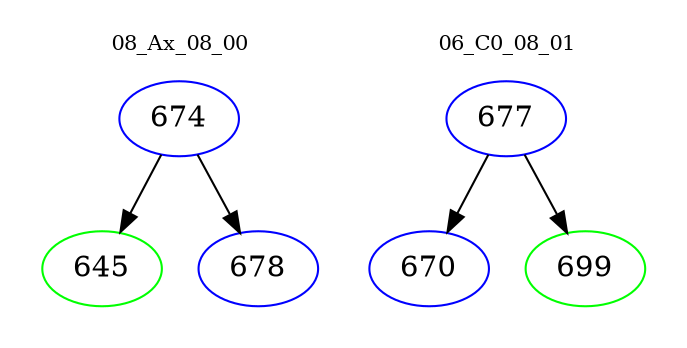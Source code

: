 digraph{
subgraph cluster_0 {
color = white
label = "08_Ax_08_00";
fontsize=10;
T0_674 [label="674", color="blue"]
T0_674 -> T0_645 [color="black"]
T0_645 [label="645", color="green"]
T0_674 -> T0_678 [color="black"]
T0_678 [label="678", color="blue"]
}
subgraph cluster_1 {
color = white
label = "06_C0_08_01";
fontsize=10;
T1_677 [label="677", color="blue"]
T1_677 -> T1_670 [color="black"]
T1_670 [label="670", color="blue"]
T1_677 -> T1_699 [color="black"]
T1_699 [label="699", color="green"]
}
}
